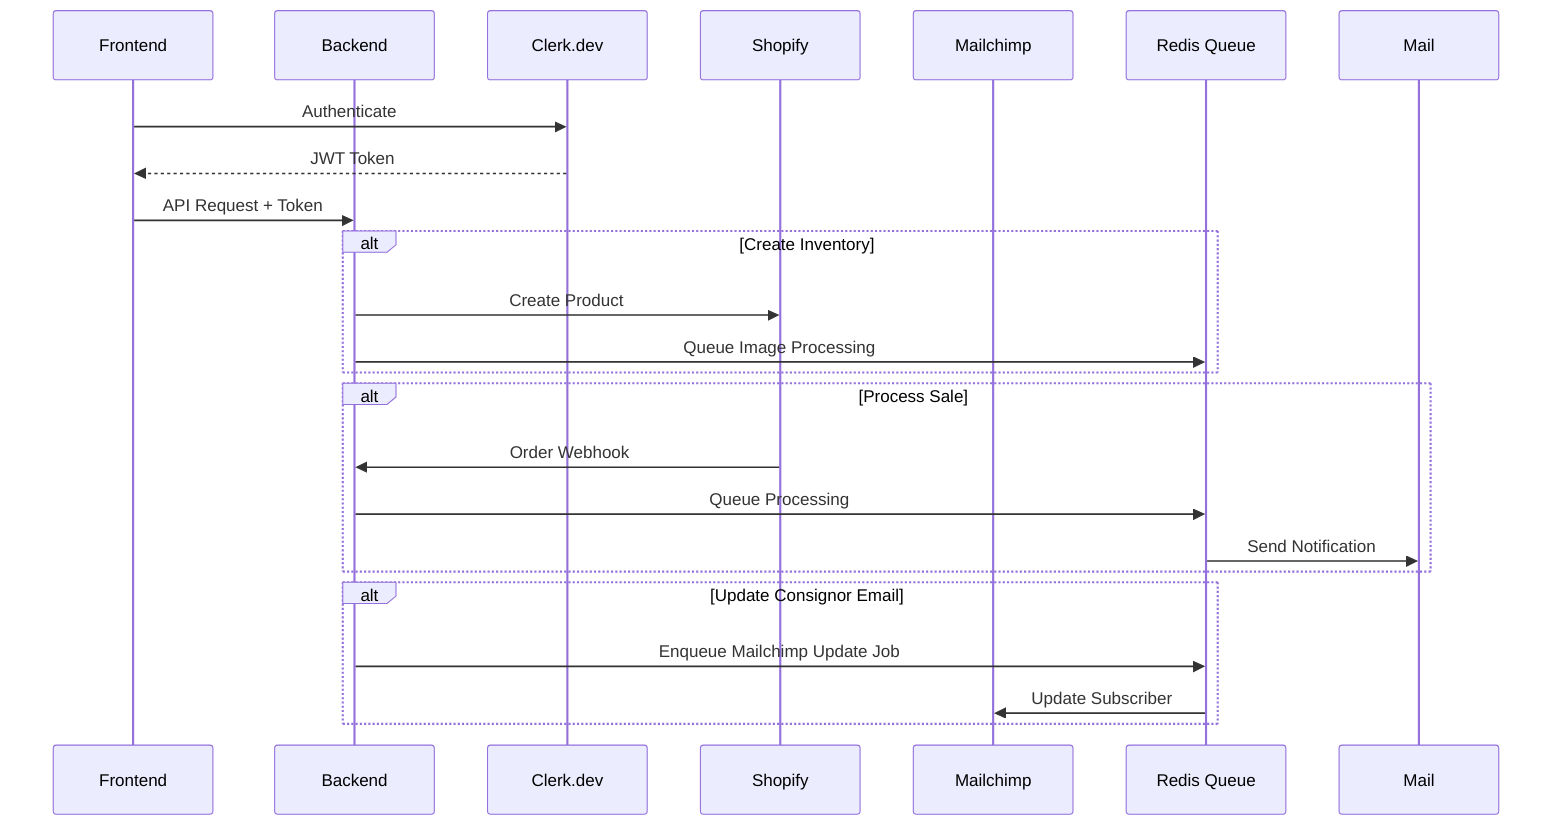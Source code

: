 sequenceDiagram
    participant FE as Frontend
    participant API as Backend
    participant Auth as Clerk.dev
    participant Shop as Shopify
    participant MC as Mailchimp
    participant Q as Redis Queue
    
    FE->>Auth: Authenticate
    Auth-->>FE: JWT Token
    FE->>API: API Request + Token
    
    alt Create Inventory
        API->>Shop: Create Product
        API->>Q: Queue Image Processing
    end
    
    alt Process Sale
        Shop->>API: Order Webhook
        API->>Q: Queue Processing
        Q->>Mail: Send Notification
    end
    alt Update Consignor Email
        API->>Q: Enqueue Mailchimp Update Job
        Q->>MC: Update Subscriber
    end